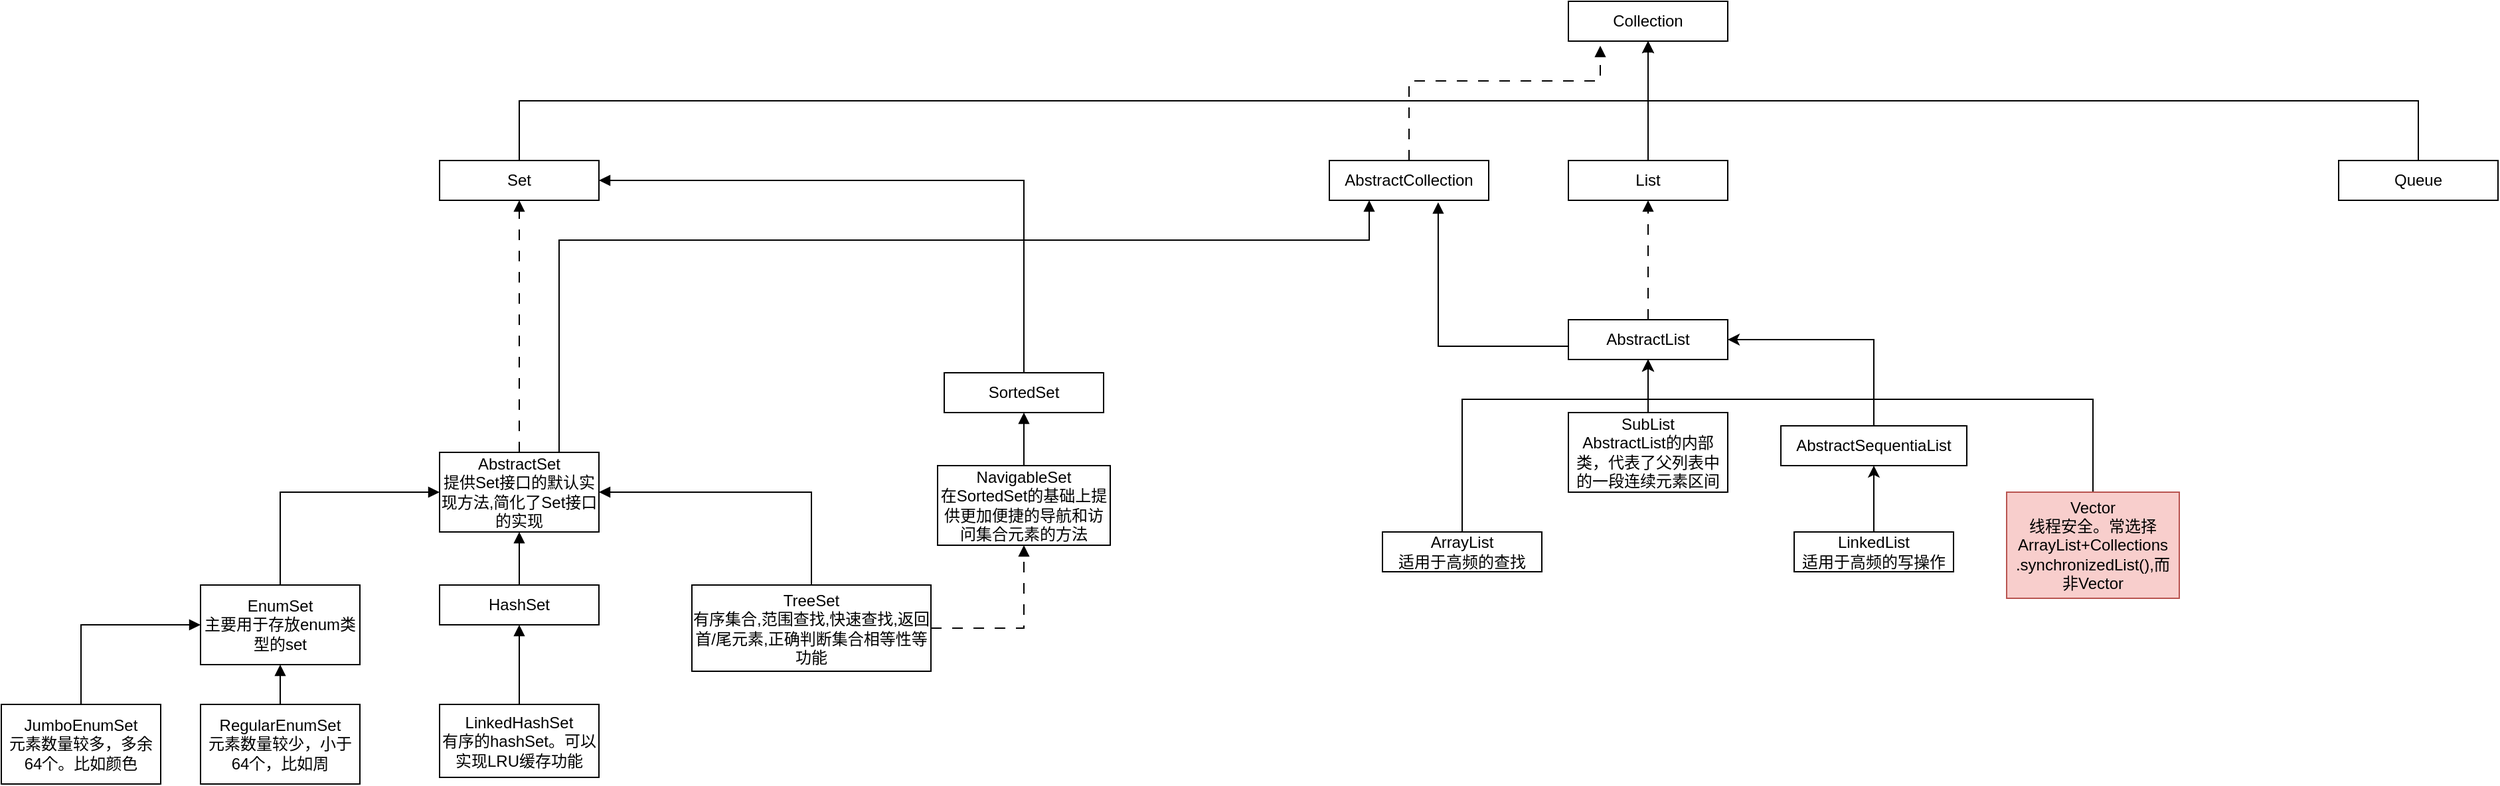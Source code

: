 <mxfile version="21.3.2" type="github">
  <diagram name="第 1 页" id="qhITd_Xg--TJa-QcaCBj">
    <mxGraphModel dx="954" dy="616" grid="1" gridSize="10" guides="1" tooltips="1" connect="1" arrows="1" fold="1" page="1" pageScale="1" pageWidth="827" pageHeight="1169" math="0" shadow="0">
      <root>
        <mxCell id="0" />
        <mxCell id="1" parent="0" />
        <mxCell id="XMfdTYcQhxkG6gX6pJ5N-2" value="Collection" style="rounded=0;whiteSpace=wrap;html=1;" parent="1" vertex="1">
          <mxGeometry x="1270" y="70" width="120" height="30" as="geometry" />
        </mxCell>
        <mxCell id="MnfCELMRRn-xuZtHxBhQ-4" style="edgeStyle=orthogonalEdgeStyle;rounded=0;orthogonalLoop=1;jettySize=auto;html=1;exitX=0.5;exitY=0;exitDx=0;exitDy=0;entryX=0.5;entryY=1;entryDx=0;entryDy=0;" edge="1" parent="1" source="MnfCELMRRn-xuZtHxBhQ-1" target="XMfdTYcQhxkG6gX6pJ5N-2">
          <mxGeometry relative="1" as="geometry" />
        </mxCell>
        <mxCell id="MnfCELMRRn-xuZtHxBhQ-1" value="Set" style="rounded=0;whiteSpace=wrap;html=1;" vertex="1" parent="1">
          <mxGeometry x="420" y="190" width="120" height="30" as="geometry" />
        </mxCell>
        <mxCell id="MnfCELMRRn-xuZtHxBhQ-12" style="edgeStyle=orthogonalEdgeStyle;rounded=0;orthogonalLoop=1;jettySize=auto;html=1;entryX=0.5;entryY=1;entryDx=0;entryDy=0;" edge="1" parent="1" source="MnfCELMRRn-xuZtHxBhQ-2" target="XMfdTYcQhxkG6gX6pJ5N-2">
          <mxGeometry relative="1" as="geometry" />
        </mxCell>
        <mxCell id="MnfCELMRRn-xuZtHxBhQ-2" value="List" style="rounded=0;whiteSpace=wrap;html=1;" vertex="1" parent="1">
          <mxGeometry x="1270" y="190" width="120" height="30" as="geometry" />
        </mxCell>
        <mxCell id="MnfCELMRRn-xuZtHxBhQ-6" style="edgeStyle=orthogonalEdgeStyle;rounded=0;orthogonalLoop=1;jettySize=auto;html=1;exitX=0.5;exitY=0;exitDx=0;exitDy=0;entryX=0.5;entryY=1;entryDx=0;entryDy=0;endArrow=block;endFill=1;" edge="1" parent="1" source="MnfCELMRRn-xuZtHxBhQ-3" target="XMfdTYcQhxkG6gX6pJ5N-2">
          <mxGeometry relative="1" as="geometry" />
        </mxCell>
        <mxCell id="MnfCELMRRn-xuZtHxBhQ-3" value="Queue" style="rounded=0;whiteSpace=wrap;html=1;" vertex="1" parent="1">
          <mxGeometry x="1850" y="190" width="120" height="30" as="geometry" />
        </mxCell>
        <mxCell id="MnfCELMRRn-xuZtHxBhQ-28" style="edgeStyle=orthogonalEdgeStyle;rounded=0;orthogonalLoop=1;jettySize=auto;html=1;entryX=0.5;entryY=1;entryDx=0;entryDy=0;endArrow=block;endFill=1;dashed=1;dashPattern=8 8;" edge="1" parent="1" source="MnfCELMRRn-xuZtHxBhQ-7" target="MnfCELMRRn-xuZtHxBhQ-1">
          <mxGeometry relative="1" as="geometry">
            <mxPoint x="480" y="230" as="targetPoint" />
          </mxGeometry>
        </mxCell>
        <mxCell id="MnfCELMRRn-xuZtHxBhQ-31" style="edgeStyle=orthogonalEdgeStyle;rounded=0;orthogonalLoop=1;jettySize=auto;html=1;exitX=0.75;exitY=0;exitDx=0;exitDy=0;entryX=0.25;entryY=1;entryDx=0;entryDy=0;endArrow=block;endFill=1;" edge="1" parent="1" source="MnfCELMRRn-xuZtHxBhQ-7" target="MnfCELMRRn-xuZtHxBhQ-29">
          <mxGeometry relative="1" as="geometry">
            <Array as="points">
              <mxPoint x="510" y="250" />
              <mxPoint x="1120" y="250" />
            </Array>
          </mxGeometry>
        </mxCell>
        <mxCell id="MnfCELMRRn-xuZtHxBhQ-7" value="AbstractSet&lt;br&gt;提供Set接口的默认实现方法,简化了Set接口的实现" style="rounded=0;whiteSpace=wrap;html=1;" vertex="1" parent="1">
          <mxGeometry x="420" y="410" width="120" height="60" as="geometry" />
        </mxCell>
        <mxCell id="MnfCELMRRn-xuZtHxBhQ-27" value="" style="edgeStyle=orthogonalEdgeStyle;rounded=0;orthogonalLoop=1;jettySize=auto;html=1;endArrow=block;endFill=1;" edge="1" parent="1" source="MnfCELMRRn-xuZtHxBhQ-8" target="MnfCELMRRn-xuZtHxBhQ-7">
          <mxGeometry relative="1" as="geometry" />
        </mxCell>
        <mxCell id="MnfCELMRRn-xuZtHxBhQ-8" value="HashSet" style="rounded=0;whiteSpace=wrap;html=1;" vertex="1" parent="1">
          <mxGeometry x="420" y="510" width="120" height="30" as="geometry" />
        </mxCell>
        <mxCell id="MnfCELMRRn-xuZtHxBhQ-17" style="edgeStyle=orthogonalEdgeStyle;rounded=0;orthogonalLoop=1;jettySize=auto;html=1;exitX=0.5;exitY=0;exitDx=0;exitDy=0;entryX=0;entryY=0.5;entryDx=0;entryDy=0;endArrow=block;endFill=1;" edge="1" parent="1" source="MnfCELMRRn-xuZtHxBhQ-9" target="MnfCELMRRn-xuZtHxBhQ-7">
          <mxGeometry relative="1" as="geometry" />
        </mxCell>
        <mxCell id="MnfCELMRRn-xuZtHxBhQ-9" value="EnumSet&lt;br&gt;主要用于存放enum类型的set" style="rounded=0;whiteSpace=wrap;html=1;" vertex="1" parent="1">
          <mxGeometry x="240" y="510" width="120" height="60" as="geometry" />
        </mxCell>
        <mxCell id="MnfCELMRRn-xuZtHxBhQ-19" style="edgeStyle=orthogonalEdgeStyle;rounded=0;orthogonalLoop=1;jettySize=auto;html=1;exitX=0.5;exitY=0;exitDx=0;exitDy=0;entryX=1;entryY=0.5;entryDx=0;entryDy=0;endArrow=block;endFill=1;" edge="1" parent="1" source="MnfCELMRRn-xuZtHxBhQ-10" target="MnfCELMRRn-xuZtHxBhQ-7">
          <mxGeometry relative="1" as="geometry" />
        </mxCell>
        <mxCell id="MnfCELMRRn-xuZtHxBhQ-26" style="edgeStyle=orthogonalEdgeStyle;rounded=0;orthogonalLoop=1;jettySize=auto;html=1;exitX=1;exitY=0.5;exitDx=0;exitDy=0;entryX=0.5;entryY=1;entryDx=0;entryDy=0;endArrow=block;endFill=1;dashed=1;dashPattern=8 8;" edge="1" parent="1" source="MnfCELMRRn-xuZtHxBhQ-10" target="MnfCELMRRn-xuZtHxBhQ-24">
          <mxGeometry relative="1" as="geometry" />
        </mxCell>
        <mxCell id="MnfCELMRRn-xuZtHxBhQ-10" value="TreeSet&lt;br&gt;有序集合,范围查找,快速查找,返回首/尾元素,正确判断集合相等性等功能" style="rounded=0;whiteSpace=wrap;html=1;" vertex="1" parent="1">
          <mxGeometry x="610" y="510" width="180" height="65" as="geometry" />
        </mxCell>
        <mxCell id="MnfCELMRRn-xuZtHxBhQ-16" value="" style="edgeStyle=orthogonalEdgeStyle;rounded=0;orthogonalLoop=1;jettySize=auto;html=1;endArrow=block;endFill=1;" edge="1" parent="1" source="MnfCELMRRn-xuZtHxBhQ-11" target="MnfCELMRRn-xuZtHxBhQ-8">
          <mxGeometry relative="1" as="geometry" />
        </mxCell>
        <mxCell id="MnfCELMRRn-xuZtHxBhQ-11" value="LinkedHashSet&lt;br&gt;有序的hashSet。可以实现LRU缓存功能" style="rounded=0;whiteSpace=wrap;html=1;" vertex="1" parent="1">
          <mxGeometry x="420" y="600" width="120" height="55" as="geometry" />
        </mxCell>
        <mxCell id="MnfCELMRRn-xuZtHxBhQ-15" style="edgeStyle=orthogonalEdgeStyle;rounded=0;orthogonalLoop=1;jettySize=auto;html=1;exitX=0.5;exitY=0;exitDx=0;exitDy=0;entryX=1;entryY=0.5;entryDx=0;entryDy=0;endArrow=block;endFill=1;" edge="1" parent="1" source="MnfCELMRRn-xuZtHxBhQ-14" target="MnfCELMRRn-xuZtHxBhQ-1">
          <mxGeometry relative="1" as="geometry" />
        </mxCell>
        <mxCell id="MnfCELMRRn-xuZtHxBhQ-14" value="SortedSet" style="rounded=0;whiteSpace=wrap;html=1;" vertex="1" parent="1">
          <mxGeometry x="800" y="350" width="120" height="30" as="geometry" />
        </mxCell>
        <mxCell id="MnfCELMRRn-xuZtHxBhQ-22" style="edgeStyle=orthogonalEdgeStyle;rounded=0;orthogonalLoop=1;jettySize=auto;html=1;exitX=0.5;exitY=0;exitDx=0;exitDy=0;entryX=0;entryY=0.5;entryDx=0;entryDy=0;endArrow=block;endFill=1;" edge="1" parent="1" source="MnfCELMRRn-xuZtHxBhQ-20" target="MnfCELMRRn-xuZtHxBhQ-9">
          <mxGeometry relative="1" as="geometry" />
        </mxCell>
        <mxCell id="MnfCELMRRn-xuZtHxBhQ-20" value="JumboEnumSet&lt;br&gt;元素数量较多，多余64个。比如颜色" style="rounded=0;whiteSpace=wrap;html=1;" vertex="1" parent="1">
          <mxGeometry x="90" y="600" width="120" height="60" as="geometry" />
        </mxCell>
        <mxCell id="MnfCELMRRn-xuZtHxBhQ-23" value="" style="edgeStyle=orthogonalEdgeStyle;rounded=0;orthogonalLoop=1;jettySize=auto;html=1;endArrow=block;endFill=1;" edge="1" parent="1" source="MnfCELMRRn-xuZtHxBhQ-21" target="MnfCELMRRn-xuZtHxBhQ-9">
          <mxGeometry relative="1" as="geometry" />
        </mxCell>
        <mxCell id="MnfCELMRRn-xuZtHxBhQ-21" value="RegularEnumSet&lt;br&gt;元素数量较少，小于64个，比如周" style="rounded=0;whiteSpace=wrap;html=1;" vertex="1" parent="1">
          <mxGeometry x="240" y="600" width="120" height="60" as="geometry" />
        </mxCell>
        <mxCell id="MnfCELMRRn-xuZtHxBhQ-25" style="edgeStyle=orthogonalEdgeStyle;rounded=0;orthogonalLoop=1;jettySize=auto;html=1;exitX=0.5;exitY=0;exitDx=0;exitDy=0;entryX=0.5;entryY=1;entryDx=0;entryDy=0;endArrow=block;endFill=1;" edge="1" parent="1" source="MnfCELMRRn-xuZtHxBhQ-24" target="MnfCELMRRn-xuZtHxBhQ-14">
          <mxGeometry relative="1" as="geometry" />
        </mxCell>
        <mxCell id="MnfCELMRRn-xuZtHxBhQ-24" value="NavigableSet&lt;br&gt;在SortedSet的基础上提供更加便捷的导航和访问集合元素的方法" style="rounded=0;whiteSpace=wrap;html=1;" vertex="1" parent="1">
          <mxGeometry x="795" y="420" width="130" height="60" as="geometry" />
        </mxCell>
        <mxCell id="MnfCELMRRn-xuZtHxBhQ-30" style="edgeStyle=orthogonalEdgeStyle;rounded=0;orthogonalLoop=1;jettySize=auto;html=1;exitX=0.5;exitY=0;exitDx=0;exitDy=0;entryX=0.2;entryY=1.117;entryDx=0;entryDy=0;entryPerimeter=0;dashed=1;dashPattern=8 8;endArrow=block;endFill=1;" edge="1" parent="1" source="MnfCELMRRn-xuZtHxBhQ-29" target="XMfdTYcQhxkG6gX6pJ5N-2">
          <mxGeometry relative="1" as="geometry">
            <Array as="points">
              <mxPoint x="1150" y="130" />
              <mxPoint x="1294" y="130" />
            </Array>
          </mxGeometry>
        </mxCell>
        <mxCell id="MnfCELMRRn-xuZtHxBhQ-29" value="AbstractCollection" style="rounded=0;whiteSpace=wrap;html=1;" vertex="1" parent="1">
          <mxGeometry x="1090" y="190" width="120" height="30" as="geometry" />
        </mxCell>
        <mxCell id="MnfCELMRRn-xuZtHxBhQ-33" style="edgeStyle=orthogonalEdgeStyle;rounded=0;orthogonalLoop=1;jettySize=auto;html=1;exitX=0.5;exitY=0;exitDx=0;exitDy=0;entryX=0.5;entryY=1;entryDx=0;entryDy=0;endArrow=block;endFill=1;dashed=1;dashPattern=8 8;" edge="1" parent="1" source="MnfCELMRRn-xuZtHxBhQ-32" target="MnfCELMRRn-xuZtHxBhQ-2">
          <mxGeometry relative="1" as="geometry" />
        </mxCell>
        <mxCell id="MnfCELMRRn-xuZtHxBhQ-34" style="edgeStyle=orthogonalEdgeStyle;rounded=0;orthogonalLoop=1;jettySize=auto;html=1;exitX=0;exitY=0.5;exitDx=0;exitDy=0;entryX=0.683;entryY=1.05;entryDx=0;entryDy=0;entryPerimeter=0;endArrow=block;endFill=1;" edge="1" parent="1" source="MnfCELMRRn-xuZtHxBhQ-32" target="MnfCELMRRn-xuZtHxBhQ-29">
          <mxGeometry relative="1" as="geometry">
            <mxPoint x="1170" y="230" as="targetPoint" />
            <Array as="points">
              <mxPoint x="1330" y="325" />
              <mxPoint x="1330" y="330" />
              <mxPoint x="1172" y="330" />
            </Array>
          </mxGeometry>
        </mxCell>
        <mxCell id="MnfCELMRRn-xuZtHxBhQ-32" value="AbstractList" style="rounded=0;whiteSpace=wrap;html=1;" vertex="1" parent="1">
          <mxGeometry x="1270" y="310" width="120" height="30" as="geometry" />
        </mxCell>
        <mxCell id="MnfCELMRRn-xuZtHxBhQ-42" style="edgeStyle=orthogonalEdgeStyle;rounded=0;orthogonalLoop=1;jettySize=auto;html=1;exitX=0.5;exitY=0;exitDx=0;exitDy=0;entryX=0.5;entryY=1;entryDx=0;entryDy=0;" edge="1" parent="1" source="MnfCELMRRn-xuZtHxBhQ-35" target="MnfCELMRRn-xuZtHxBhQ-32">
          <mxGeometry relative="1" as="geometry" />
        </mxCell>
        <mxCell id="MnfCELMRRn-xuZtHxBhQ-35" value="SubList&lt;br&gt;AbstractList的内部类，代表了父列表中的一段连续元素区间" style="rounded=0;whiteSpace=wrap;html=1;" vertex="1" parent="1">
          <mxGeometry x="1270" y="380" width="120" height="60" as="geometry" />
        </mxCell>
        <mxCell id="MnfCELMRRn-xuZtHxBhQ-39" style="edgeStyle=orthogonalEdgeStyle;rounded=0;orthogonalLoop=1;jettySize=auto;html=1;exitX=0.5;exitY=0;exitDx=0;exitDy=0;entryX=0.5;entryY=1;entryDx=0;entryDy=0;" edge="1" parent="1" source="MnfCELMRRn-xuZtHxBhQ-36" target="MnfCELMRRn-xuZtHxBhQ-32">
          <mxGeometry relative="1" as="geometry">
            <Array as="points">
              <mxPoint x="1190" y="370" />
              <mxPoint x="1330" y="370" />
            </Array>
          </mxGeometry>
        </mxCell>
        <mxCell id="MnfCELMRRn-xuZtHxBhQ-36" value="ArrayList&lt;br&gt;适用于高频的查找" style="rounded=0;whiteSpace=wrap;html=1;" vertex="1" parent="1">
          <mxGeometry x="1130" y="470" width="120" height="30" as="geometry" />
        </mxCell>
        <mxCell id="MnfCELMRRn-xuZtHxBhQ-41" style="edgeStyle=orthogonalEdgeStyle;rounded=0;orthogonalLoop=1;jettySize=auto;html=1;exitX=0.5;exitY=0;exitDx=0;exitDy=0;entryX=0.5;entryY=1;entryDx=0;entryDy=0;" edge="1" parent="1" source="MnfCELMRRn-xuZtHxBhQ-37" target="MnfCELMRRn-xuZtHxBhQ-32">
          <mxGeometry relative="1" as="geometry">
            <Array as="points">
              <mxPoint x="1665" y="370" />
              <mxPoint x="1330" y="370" />
            </Array>
          </mxGeometry>
        </mxCell>
        <mxCell id="MnfCELMRRn-xuZtHxBhQ-37" value="Vector&lt;br&gt;线程安全。常选择ArrayList+Collections&lt;br&gt;.synchronizedList(),而非Vector" style="rounded=0;whiteSpace=wrap;html=1;fillColor=#f8cecc;strokeColor=#b85450;" vertex="1" parent="1">
          <mxGeometry x="1600" y="440" width="130" height="80" as="geometry" />
        </mxCell>
        <mxCell id="MnfCELMRRn-xuZtHxBhQ-46" style="edgeStyle=orthogonalEdgeStyle;rounded=0;orthogonalLoop=1;jettySize=auto;html=1;exitX=0.5;exitY=0;exitDx=0;exitDy=0;entryX=1;entryY=0.5;entryDx=0;entryDy=0;" edge="1" parent="1" source="MnfCELMRRn-xuZtHxBhQ-38" target="MnfCELMRRn-xuZtHxBhQ-32">
          <mxGeometry relative="1" as="geometry" />
        </mxCell>
        <mxCell id="MnfCELMRRn-xuZtHxBhQ-38" value="AbstractSequentiaList" style="rounded=0;whiteSpace=wrap;html=1;" vertex="1" parent="1">
          <mxGeometry x="1430" y="390" width="140" height="30" as="geometry" />
        </mxCell>
        <mxCell id="MnfCELMRRn-xuZtHxBhQ-45" style="edgeStyle=orthogonalEdgeStyle;rounded=0;orthogonalLoop=1;jettySize=auto;html=1;exitX=0.5;exitY=0;exitDx=0;exitDy=0;entryX=0.5;entryY=1;entryDx=0;entryDy=0;" edge="1" parent="1" source="MnfCELMRRn-xuZtHxBhQ-43" target="MnfCELMRRn-xuZtHxBhQ-38">
          <mxGeometry relative="1" as="geometry" />
        </mxCell>
        <mxCell id="MnfCELMRRn-xuZtHxBhQ-43" value="LinkedList&lt;br&gt;适用于高频的写操作" style="rounded=0;whiteSpace=wrap;html=1;" vertex="1" parent="1">
          <mxGeometry x="1440" y="470" width="120" height="30" as="geometry" />
        </mxCell>
      </root>
    </mxGraphModel>
  </diagram>
</mxfile>
